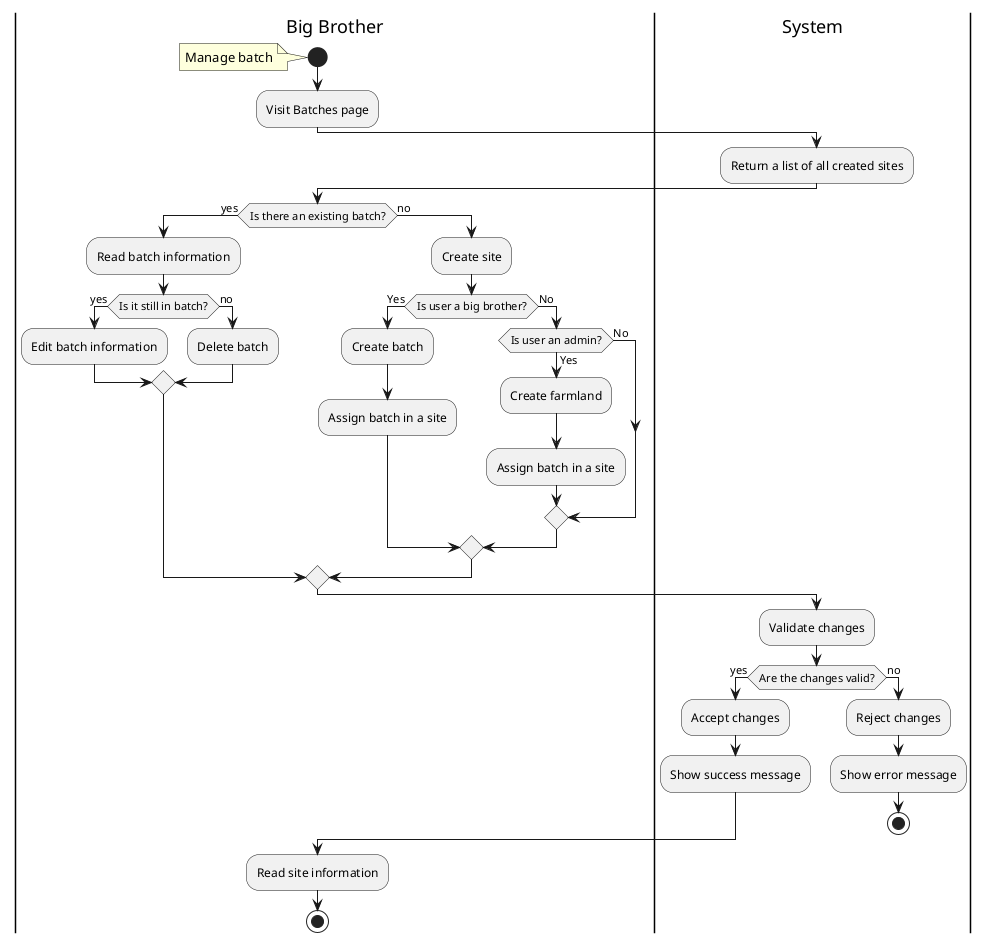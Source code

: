 @startuml

|Big Brother|
start
note left: Manage batch

:Visit Batches page;

|System|
:Return a list of all created sites;
|Big Brother|

if (Is there an existing batch?) then (yes)
    :Read batch information;
    if (Is it still in batch?) then (yes)
        :Edit batch information;
    else (no)
        :Delete batch;
    endif
else (no)
    :Create site;

     if (Is user a big brother?) then (Yes)
        :Create batch;
        :Assign batch in a site;
    else (No)
        if (Is user an admin?) then (Yes)
            :Create farmland;
            :Assign batch in a site;
        else (No)
        endif
    endif
endif

|System|
:Validate changes;
if (Are the changes valid?) then (yes)
    :Accept changes;
    :Show success message;
else (no)
    :Reject changes;
    :Show error message;
    stop
endif

|Big Brother|
:Read site information;

stop

@enduml
